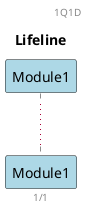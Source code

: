 @startuml lifeline

autonumber
autoactivate on

skinparam sequenceMessageAlign center
skinparam ResponseMessageBelowArrow true

header 1Q1D
footer %page%/%lastpage%
title Lifeline

participant Module1 as M1 #LightBlue 
... ...

@enduml


